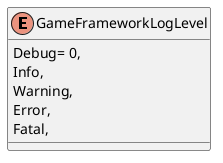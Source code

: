@startuml
enum GameFrameworkLogLevel {
    Debug= 0,
    Info,
    Warning,
    Error,
    Fatal,
}
@enduml
